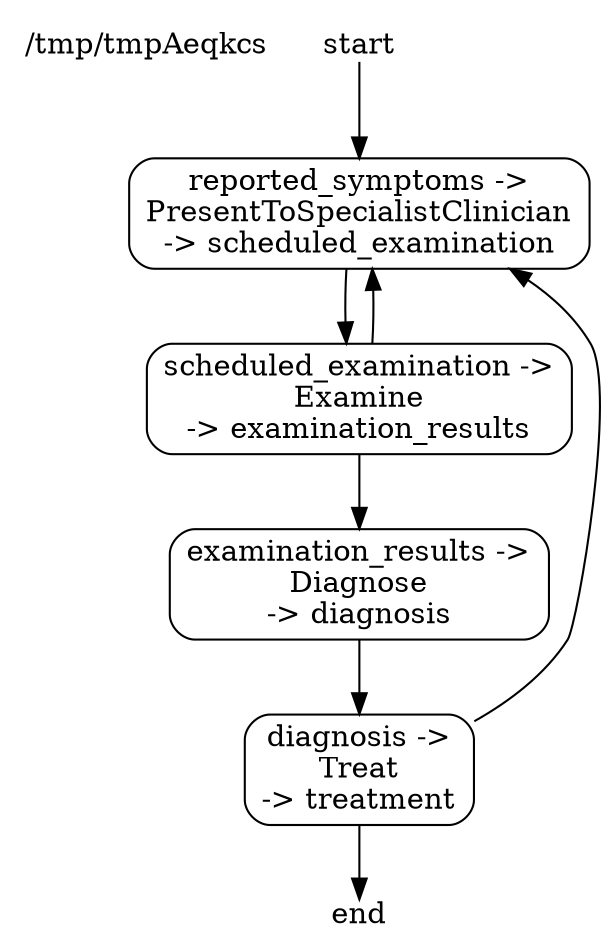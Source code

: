 digraph tmpAeqkcs {
	process	 [label="/tmp/tmpAeqkcs",
		shape=plaintext];
	24408896	 [label=start,
		shape=plain];
	24409456	 [label="reported_symptoms ->\nPresentToSpecialistClinician\n-> scheduled_examination",
		shape=box,
		style=rounded];
	24408896 -> 24409456	 [style=solid,
		weight=1];
	24410016	 [label="scheduled_examination ->\nExamine\n-> examination_results",
		shape=box,
		style=rounded];
	24409456 -> 24410016	 [style=solid,
		weight=1];
	24410016 -> 24409456	 [weight=0];
	24410368	 [label="examination_results ->\nDiagnose\n-> diagnosis",
		shape=box,
		style=rounded];
	24410016 -> 24410368	 [style=solid,
		weight=1];
	24410912	 [label="diagnosis ->\nTreat\n-> treatment",
		shape=box,
		style=rounded];
	24410368 -> 24410912	 [style=solid,
		weight=1];
	24410912 -> 24409456	 [weight=0];
	24409136	 [label=end,
		shape=plain];
	24410912 -> 24409136	 [style=solid,
		weight=1];
}
